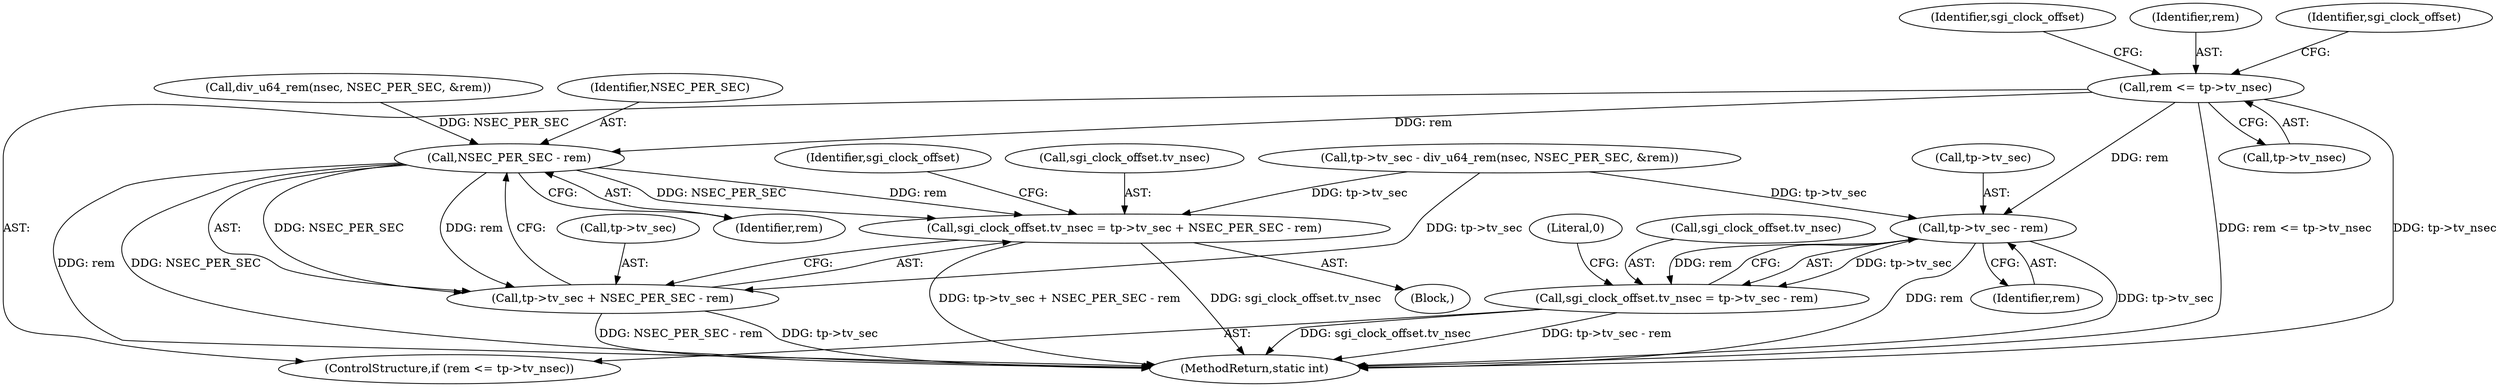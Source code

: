 digraph "0_linux_f8bd2258e2d520dff28c855658bd24bdafb5102d_1@pointer" {
"1000125" [label="(Call,rem <= tp->tv_nsec)"];
"1000134" [label="(Call,tp->tv_sec - rem)"];
"1000130" [label="(Call,sgi_clock_offset.tv_nsec = tp->tv_sec - rem)"];
"1000149" [label="(Call,NSEC_PER_SEC - rem)"];
"1000141" [label="(Call,sgi_clock_offset.tv_nsec = tp->tv_sec + NSEC_PER_SEC - rem)"];
"1000145" [label="(Call,tp->tv_sec + NSEC_PER_SEC - rem)"];
"1000143" [label="(Identifier,sgi_clock_offset)"];
"1000124" [label="(ControlStructure,if (rem <= tp->tv_nsec))"];
"1000150" [label="(Identifier,NSEC_PER_SEC)"];
"1000141" [label="(Call,sgi_clock_offset.tv_nsec = tp->tv_sec + NSEC_PER_SEC - rem)"];
"1000134" [label="(Call,tp->tv_sec - rem)"];
"1000125" [label="(Call,rem <= tp->tv_nsec)"];
"1000115" [label="(Call,tp->tv_sec - div_u64_rem(nsec, NSEC_PER_SEC, &rem))"];
"1000119" [label="(Call,div_u64_rem(nsec, NSEC_PER_SEC, &rem))"];
"1000140" [label="(Block,)"];
"1000142" [label="(Call,sgi_clock_offset.tv_nsec)"];
"1000145" [label="(Call,tp->tv_sec + NSEC_PER_SEC - rem)"];
"1000138" [label="(Identifier,rem)"];
"1000157" [label="(Literal,0)"];
"1000127" [label="(Call,tp->tv_nsec)"];
"1000126" [label="(Identifier,rem)"];
"1000130" [label="(Call,sgi_clock_offset.tv_nsec = tp->tv_sec - rem)"];
"1000135" [label="(Call,tp->tv_sec)"];
"1000146" [label="(Call,tp->tv_sec)"];
"1000158" [label="(MethodReturn,static int)"];
"1000149" [label="(Call,NSEC_PER_SEC - rem)"];
"1000132" [label="(Identifier,sgi_clock_offset)"];
"1000154" [label="(Identifier,sgi_clock_offset)"];
"1000131" [label="(Call,sgi_clock_offset.tv_nsec)"];
"1000151" [label="(Identifier,rem)"];
"1000125" -> "1000124"  [label="AST: "];
"1000125" -> "1000127"  [label="CFG: "];
"1000126" -> "1000125"  [label="AST: "];
"1000127" -> "1000125"  [label="AST: "];
"1000132" -> "1000125"  [label="CFG: "];
"1000143" -> "1000125"  [label="CFG: "];
"1000125" -> "1000158"  [label="DDG: rem <= tp->tv_nsec"];
"1000125" -> "1000158"  [label="DDG: tp->tv_nsec"];
"1000125" -> "1000134"  [label="DDG: rem"];
"1000125" -> "1000149"  [label="DDG: rem"];
"1000134" -> "1000130"  [label="AST: "];
"1000134" -> "1000138"  [label="CFG: "];
"1000135" -> "1000134"  [label="AST: "];
"1000138" -> "1000134"  [label="AST: "];
"1000130" -> "1000134"  [label="CFG: "];
"1000134" -> "1000158"  [label="DDG: rem"];
"1000134" -> "1000158"  [label="DDG: tp->tv_sec"];
"1000134" -> "1000130"  [label="DDG: tp->tv_sec"];
"1000134" -> "1000130"  [label="DDG: rem"];
"1000115" -> "1000134"  [label="DDG: tp->tv_sec"];
"1000130" -> "1000124"  [label="AST: "];
"1000131" -> "1000130"  [label="AST: "];
"1000157" -> "1000130"  [label="CFG: "];
"1000130" -> "1000158"  [label="DDG: tp->tv_sec - rem"];
"1000130" -> "1000158"  [label="DDG: sgi_clock_offset.tv_nsec"];
"1000149" -> "1000145"  [label="AST: "];
"1000149" -> "1000151"  [label="CFG: "];
"1000150" -> "1000149"  [label="AST: "];
"1000151" -> "1000149"  [label="AST: "];
"1000145" -> "1000149"  [label="CFG: "];
"1000149" -> "1000158"  [label="DDG: rem"];
"1000149" -> "1000158"  [label="DDG: NSEC_PER_SEC"];
"1000149" -> "1000141"  [label="DDG: NSEC_PER_SEC"];
"1000149" -> "1000141"  [label="DDG: rem"];
"1000149" -> "1000145"  [label="DDG: NSEC_PER_SEC"];
"1000149" -> "1000145"  [label="DDG: rem"];
"1000119" -> "1000149"  [label="DDG: NSEC_PER_SEC"];
"1000141" -> "1000140"  [label="AST: "];
"1000141" -> "1000145"  [label="CFG: "];
"1000142" -> "1000141"  [label="AST: "];
"1000145" -> "1000141"  [label="AST: "];
"1000154" -> "1000141"  [label="CFG: "];
"1000141" -> "1000158"  [label="DDG: sgi_clock_offset.tv_nsec"];
"1000141" -> "1000158"  [label="DDG: tp->tv_sec + NSEC_PER_SEC - rem"];
"1000115" -> "1000141"  [label="DDG: tp->tv_sec"];
"1000146" -> "1000145"  [label="AST: "];
"1000145" -> "1000158"  [label="DDG: NSEC_PER_SEC - rem"];
"1000145" -> "1000158"  [label="DDG: tp->tv_sec"];
"1000115" -> "1000145"  [label="DDG: tp->tv_sec"];
}
